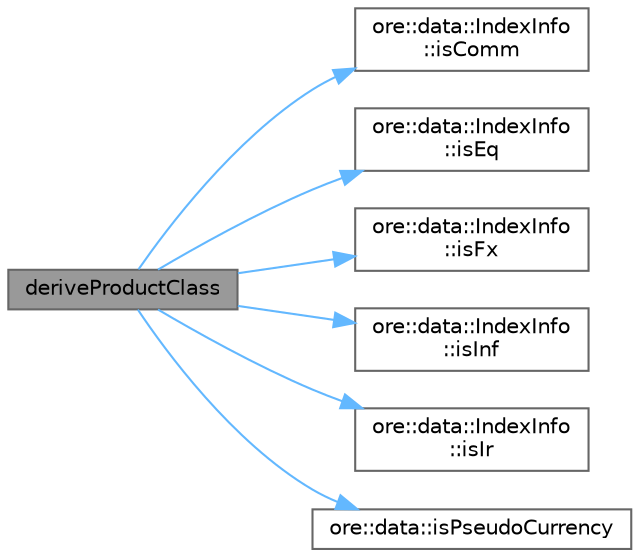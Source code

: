 digraph "deriveProductClass"
{
 // INTERACTIVE_SVG=YES
 // LATEX_PDF_SIZE
  bgcolor="transparent";
  edge [fontname=Helvetica,fontsize=10,labelfontname=Helvetica,labelfontsize=10];
  node [fontname=Helvetica,fontsize=10,shape=box,height=0.2,width=0.4];
  rankdir="LR";
  Node1 [label="deriveProductClass",height=0.2,width=0.4,color="gray40", fillcolor="grey60", style="filled", fontcolor="black",tooltip=" "];
  Node1 -> Node2 [color="steelblue1",style="solid"];
  Node2 [label="ore::data::IndexInfo\l::isComm",height=0.2,width=0.4,color="grey40", fillcolor="white", style="filled",URL="$classore_1_1data_1_1_index_info.html#a2b3b1bfdce84ba8f1c72d274925debea",tooltip=" "];
  Node1 -> Node3 [color="steelblue1",style="solid"];
  Node3 [label="ore::data::IndexInfo\l::isEq",height=0.2,width=0.4,color="grey40", fillcolor="white", style="filled",URL="$classore_1_1data_1_1_index_info.html#ae8b885cc665492e40321e6629288178d",tooltip=" "];
  Node1 -> Node4 [color="steelblue1",style="solid"];
  Node4 [label="ore::data::IndexInfo\l::isFx",height=0.2,width=0.4,color="grey40", fillcolor="white", style="filled",URL="$classore_1_1data_1_1_index_info.html#ace83ebdcce15cedba31e179d29670a18",tooltip=" "];
  Node1 -> Node5 [color="steelblue1",style="solid"];
  Node5 [label="ore::data::IndexInfo\l::isInf",height=0.2,width=0.4,color="grey40", fillcolor="white", style="filled",URL="$classore_1_1data_1_1_index_info.html#afe8246e867e93283cdfac59d16941411",tooltip=" "];
  Node1 -> Node6 [color="steelblue1",style="solid"];
  Node6 [label="ore::data::IndexInfo\l::isIr",height=0.2,width=0.4,color="grey40", fillcolor="white", style="filled",URL="$classore_1_1data_1_1_index_info.html#a3dfdae6a512878460f83250ecafe7ab6",tooltip=" "];
  Node1 -> Node7 [color="steelblue1",style="solid"];
  Node7 [label="ore::data::isPseudoCurrency",height=0.2,width=0.4,color="grey40", fillcolor="white", style="filled",URL="$group__utilities.html#gac0cf10eef45b9d706e29e7eb2ddddc90",tooltip="check for pseudo currency = precious metal or crypto currency *‍/"];
}
